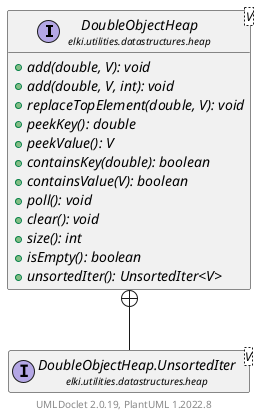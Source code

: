 @startuml
    remove .*\.(Instance|Par|Parameterizer|Factory)$
    set namespaceSeparator none
    hide empty fields
    hide empty methods

    interface "<size:14>DoubleObjectHeap\n<size:10>elki.utilities.datastructures.heap" as elki.utilities.datastructures.heap.DoubleObjectHeap<V> [[DoubleObjectHeap.html]] {
        {abstract} +add(double, V): void
        {abstract} +add(double, V, int): void
        {abstract} +replaceTopElement(double, V): void
        {abstract} +peekKey(): double
        {abstract} +peekValue(): V
        {abstract} +containsKey(double): boolean
        {abstract} +containsValue(V): boolean
        {abstract} +poll(): void
        {abstract} +clear(): void
        {abstract} +size(): int
        {abstract} +isEmpty(): boolean
        {abstract} +unsortedIter(): UnsortedIter<V>
    }
    interface "<size:14>DoubleObjectHeap.UnsortedIter\n<size:10>elki.utilities.datastructures.heap" as elki.utilities.datastructures.heap.DoubleObjectHeap.UnsortedIter<V> [[DoubleObjectHeap.UnsortedIter.html]]

    elki.utilities.datastructures.heap.DoubleObjectHeap +-- elki.utilities.datastructures.heap.DoubleObjectHeap.UnsortedIter

    center footer UMLDoclet 2.0.19, PlantUML 1.2022.8
@enduml
